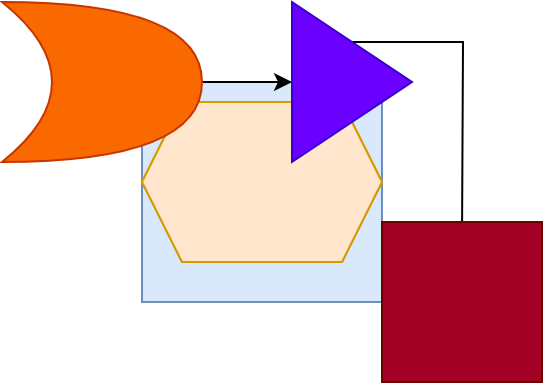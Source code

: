 <mxfile version="16.5.6" type="github">
  <diagram id="yjQ7LZVjBN0isCQlKShD" name="Page-1">
    <mxGraphModel dx="1422" dy="761" grid="1" gridSize="10" guides="1" tooltips="1" connect="1" arrows="1" fold="1" page="1" pageScale="1" pageWidth="850" pageHeight="1100" math="0" shadow="0">
      <root>
        <mxCell id="0" />
        <mxCell id="1" parent="0" />
        <mxCell id="pTKxsam-uVrlk1Ll9zSU-1" value="" style="rounded=0;whiteSpace=wrap;html=1;fillColor=#dae8fc;strokeColor=#6c8ebf;" vertex="1" parent="1">
          <mxGeometry x="360" y="340" width="120" height="110" as="geometry" />
        </mxCell>
        <mxCell id="pTKxsam-uVrlk1Ll9zSU-2" value="" style="shape=hexagon;perimeter=hexagonPerimeter2;whiteSpace=wrap;html=1;fixedSize=1;fillColor=#ffe6cc;strokeColor=#d79b00;" vertex="1" parent="1">
          <mxGeometry x="360" y="350" width="120" height="80" as="geometry" />
        </mxCell>
        <mxCell id="pTKxsam-uVrlk1Ll9zSU-3" value="" style="shape=hexagon;perimeter=hexagonPerimeter2;whiteSpace=wrap;html=1;fixedSize=1;fillColor=#ffe6cc;strokeColor=#d79b00;" vertex="1" parent="1">
          <mxGeometry x="360" y="350" width="120" height="80" as="geometry" />
        </mxCell>
        <mxCell id="pTKxsam-uVrlk1Ll9zSU-4" style="edgeStyle=orthogonalEdgeStyle;rounded=0;orthogonalLoop=1;jettySize=auto;html=1;entryX=0;entryY=0.5;entryDx=0;entryDy=0;" edge="1" source="pTKxsam-uVrlk1Ll9zSU-5" target="pTKxsam-uVrlk1Ll9zSU-7" parent="1">
          <mxGeometry relative="1" as="geometry" />
        </mxCell>
        <mxCell id="pTKxsam-uVrlk1Ll9zSU-5" value="" style="shape=xor;whiteSpace=wrap;html=1;fillColor=#fa6800;fontColor=#000000;strokeColor=#C73500;" vertex="1" parent="1">
          <mxGeometry x="290" y="300" width="100" height="80" as="geometry" />
        </mxCell>
        <mxCell id="pTKxsam-uVrlk1Ll9zSU-6" style="edgeStyle=orthogonalEdgeStyle;rounded=0;orthogonalLoop=1;jettySize=auto;html=1;exitX=0.5;exitY=0;exitDx=0;exitDy=0;" edge="1" source="pTKxsam-uVrlk1Ll9zSU-7" parent="1">
          <mxGeometry relative="1" as="geometry">
            <mxPoint x="520" y="420" as="targetPoint" />
          </mxGeometry>
        </mxCell>
        <mxCell id="pTKxsam-uVrlk1Ll9zSU-7" value="" style="triangle;whiteSpace=wrap;html=1;fillColor=#6a00ff;fontColor=#ffffff;strokeColor=#3700CC;" vertex="1" parent="1">
          <mxGeometry x="435" y="300" width="60" height="80" as="geometry" />
        </mxCell>
        <mxCell id="pTKxsam-uVrlk1Ll9zSU-8" value="" style="whiteSpace=wrap;html=1;aspect=fixed;fillColor=#a20025;fontColor=#ffffff;strokeColor=#6F0000;" vertex="1" parent="1">
          <mxGeometry x="480" y="410" width="80" height="80" as="geometry" />
        </mxCell>
      </root>
    </mxGraphModel>
  </diagram>
</mxfile>
